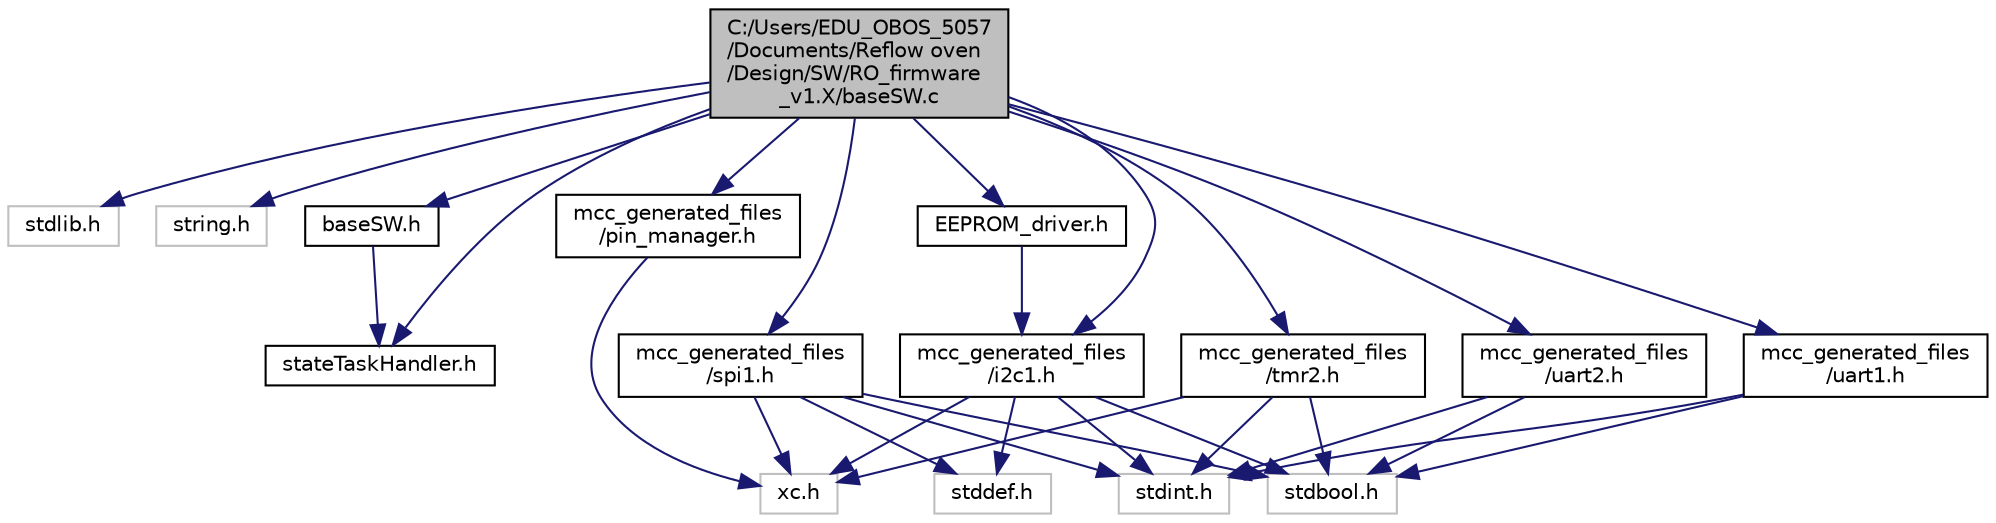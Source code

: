 digraph "C:/Users/EDU_OBOS_5057/Documents/Reflow oven/Design/SW/RO_firmware_v1.X/baseSW.c"
{
 // LATEX_PDF_SIZE
  edge [fontname="Helvetica",fontsize="10",labelfontname="Helvetica",labelfontsize="10"];
  node [fontname="Helvetica",fontsize="10",shape=record];
  Node1 [label="C:/Users/EDU_OBOS_5057\l/Documents/Reflow oven\l/Design/SW/RO_firmware\l_v1.X/baseSW.c",height=0.2,width=0.4,color="black", fillcolor="grey75", style="filled", fontcolor="black",tooltip=" "];
  Node1 -> Node2 [color="midnightblue",fontsize="10",style="solid"];
  Node2 [label="stdlib.h",height=0.2,width=0.4,color="grey75", fillcolor="white", style="filled",tooltip=" "];
  Node1 -> Node3 [color="midnightblue",fontsize="10",style="solid"];
  Node3 [label="string.h",height=0.2,width=0.4,color="grey75", fillcolor="white", style="filled",tooltip=" "];
  Node1 -> Node4 [color="midnightblue",fontsize="10",style="solid"];
  Node4 [label="baseSW.h",height=0.2,width=0.4,color="black", fillcolor="white", style="filled",URL="$base_s_w_8h.html",tooltip=" "];
  Node4 -> Node5 [color="midnightblue",fontsize="10",style="solid"];
  Node5 [label="stateTaskHandler.h",height=0.2,width=0.4,color="black", fillcolor="white", style="filled",URL="$state_task_handler_8h.html",tooltip=" "];
  Node1 -> Node5 [color="midnightblue",fontsize="10",style="solid"];
  Node1 -> Node6 [color="midnightblue",fontsize="10",style="solid"];
  Node6 [label="mcc_generated_files\l/tmr2.h",height=0.2,width=0.4,color="black", fillcolor="white", style="filled",URL="$tmr2_8h.html",tooltip=" "];
  Node6 -> Node7 [color="midnightblue",fontsize="10",style="solid"];
  Node7 [label="xc.h",height=0.2,width=0.4,color="grey75", fillcolor="white", style="filled",tooltip=" "];
  Node6 -> Node8 [color="midnightblue",fontsize="10",style="solid"];
  Node8 [label="stdint.h",height=0.2,width=0.4,color="grey75", fillcolor="white", style="filled",tooltip=" "];
  Node6 -> Node9 [color="midnightblue",fontsize="10",style="solid"];
  Node9 [label="stdbool.h",height=0.2,width=0.4,color="grey75", fillcolor="white", style="filled",tooltip=" "];
  Node1 -> Node10 [color="midnightblue",fontsize="10",style="solid"];
  Node10 [label="mcc_generated_files\l/uart1.h",height=0.2,width=0.4,color="black", fillcolor="white", style="filled",URL="$uart1_8h.html",tooltip=" "];
  Node10 -> Node9 [color="midnightblue",fontsize="10",style="solid"];
  Node10 -> Node8 [color="midnightblue",fontsize="10",style="solid"];
  Node1 -> Node11 [color="midnightblue",fontsize="10",style="solid"];
  Node11 [label="mcc_generated_files\l/uart2.h",height=0.2,width=0.4,color="black", fillcolor="white", style="filled",URL="$uart2_8h.html",tooltip=" "];
  Node11 -> Node9 [color="midnightblue",fontsize="10",style="solid"];
  Node11 -> Node8 [color="midnightblue",fontsize="10",style="solid"];
  Node1 -> Node12 [color="midnightblue",fontsize="10",style="solid"];
  Node12 [label="mcc_generated_files\l/spi1.h",height=0.2,width=0.4,color="black", fillcolor="white", style="filled",URL="$spi1_8h.html",tooltip=" "];
  Node12 -> Node7 [color="midnightblue",fontsize="10",style="solid"];
  Node12 -> Node8 [color="midnightblue",fontsize="10",style="solid"];
  Node12 -> Node9 [color="midnightblue",fontsize="10",style="solid"];
  Node12 -> Node13 [color="midnightblue",fontsize="10",style="solid"];
  Node13 [label="stddef.h",height=0.2,width=0.4,color="grey75", fillcolor="white", style="filled",tooltip=" "];
  Node1 -> Node14 [color="midnightblue",fontsize="10",style="solid"];
  Node14 [label="mcc_generated_files\l/i2c1.h",height=0.2,width=0.4,color="black", fillcolor="white", style="filled",URL="$i2c1_8h.html",tooltip=" "];
  Node14 -> Node8 [color="midnightblue",fontsize="10",style="solid"];
  Node14 -> Node9 [color="midnightblue",fontsize="10",style="solid"];
  Node14 -> Node13 [color="midnightblue",fontsize="10",style="solid"];
  Node14 -> Node7 [color="midnightblue",fontsize="10",style="solid"];
  Node1 -> Node15 [color="midnightblue",fontsize="10",style="solid"];
  Node15 [label="EEPROM_driver.h",height=0.2,width=0.4,color="black", fillcolor="white", style="filled",URL="$_e_e_p_r_o_m__driver_8h.html",tooltip=" "];
  Node15 -> Node14 [color="midnightblue",fontsize="10",style="solid"];
  Node1 -> Node16 [color="midnightblue",fontsize="10",style="solid"];
  Node16 [label="mcc_generated_files\l/pin_manager.h",height=0.2,width=0.4,color="black", fillcolor="white", style="filled",URL="$pin__manager_8h.html",tooltip=" "];
  Node16 -> Node7 [color="midnightblue",fontsize="10",style="solid"];
}
